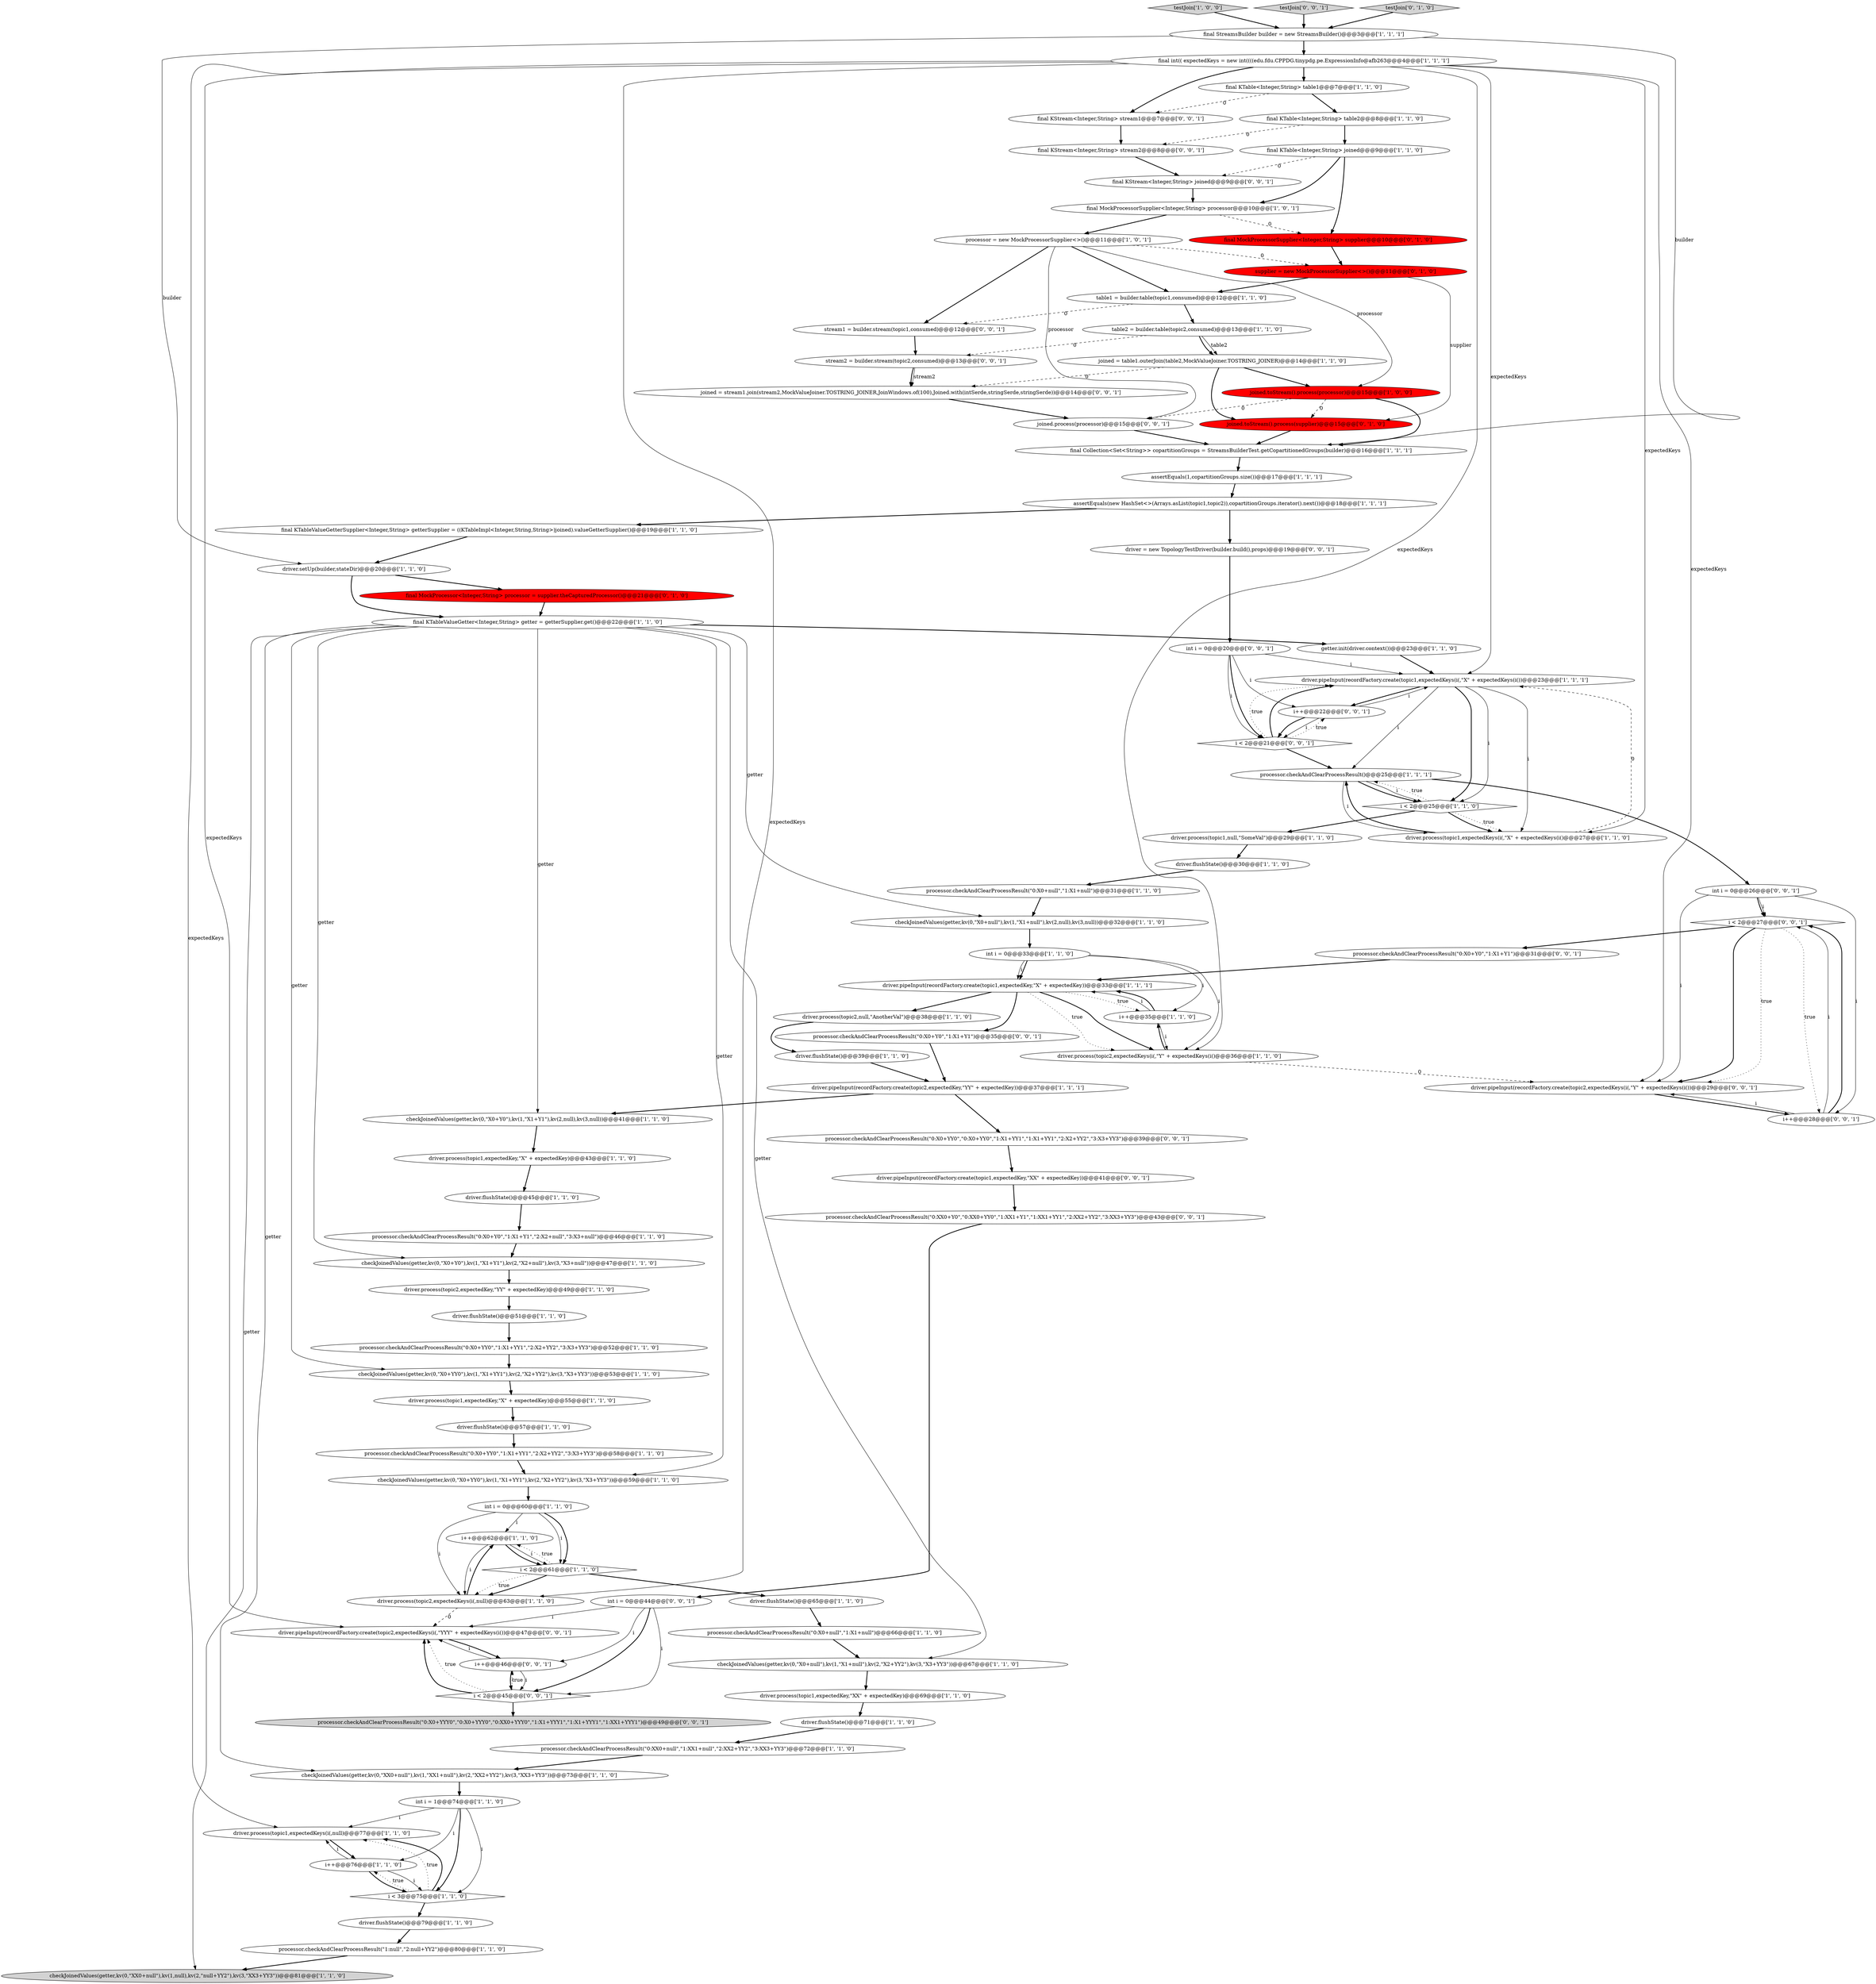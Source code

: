 digraph {
85 [style = filled, label = "i < 2@@@27@@@['0', '0', '1']", fillcolor = white, shape = diamond image = "AAA0AAABBB3BBB"];
57 [style = filled, label = "driver.flushState()@@@71@@@['1', '1', '0']", fillcolor = white, shape = ellipse image = "AAA0AAABBB1BBB"];
46 [style = filled, label = "driver.process(topic1,expectedKey,\"XX\" + expectedKey)@@@69@@@['1', '1', '0']", fillcolor = white, shape = ellipse image = "AAA0AAABBB1BBB"];
92 [style = filled, label = "stream1 = builder.stream(topic1,consumed)@@@12@@@['0', '0', '1']", fillcolor = white, shape = ellipse image = "AAA0AAABBB3BBB"];
64 [style = filled, label = "table1 = builder.table(topic1,consumed)@@@12@@@['1', '1', '0']", fillcolor = white, shape = ellipse image = "AAA0AAABBB1BBB"];
54 [style = filled, label = "driver.flushState()@@@45@@@['1', '1', '0']", fillcolor = white, shape = ellipse image = "AAA0AAABBB1BBB"];
91 [style = filled, label = "processor.checkAndClearProcessResult(\"0:X0+Y0\",\"1:X1+Y1\")@@@31@@@['0', '0', '1']", fillcolor = white, shape = ellipse image = "AAA0AAABBB3BBB"];
21 [style = filled, label = "driver.flushState()@@@79@@@['1', '1', '0']", fillcolor = white, shape = ellipse image = "AAA0AAABBB1BBB"];
0 [style = filled, label = "driver.setUp(builder,stateDir)@@@20@@@['1', '1', '0']", fillcolor = white, shape = ellipse image = "AAA0AAABBB1BBB"];
39 [style = filled, label = "checkJoinedValues(getter,kv(0,\"X0+YY0\"),kv(1,\"X1+YY1\"),kv(2,\"X2+YY2\"),kv(3,\"X3+YY3\"))@@@53@@@['1', '1', '0']", fillcolor = white, shape = ellipse image = "AAA0AAABBB1BBB"];
41 [style = filled, label = "testJoin['1', '0', '0']", fillcolor = lightgray, shape = diamond image = "AAA0AAABBB1BBB"];
87 [style = filled, label = "i++@@@22@@@['0', '0', '1']", fillcolor = white, shape = ellipse image = "AAA0AAABBB3BBB"];
84 [style = filled, label = "i++@@@46@@@['0', '0', '1']", fillcolor = white, shape = ellipse image = "AAA0AAABBB3BBB"];
63 [style = filled, label = "processor.checkAndClearProcessResult(\"0:X0+Y0\",\"1:X1+Y1\",\"2:X2+null\",\"3:X3+null\")@@@46@@@['1', '1', '0']", fillcolor = white, shape = ellipse image = "AAA0AAABBB1BBB"];
47 [style = filled, label = "int i = 1@@@74@@@['1', '1', '0']", fillcolor = white, shape = ellipse image = "AAA0AAABBB1BBB"];
72 [style = filled, label = "joined = stream1.join(stream2,MockValueJoiner.TOSTRING_JOINER,JoinWindows.of(100),Joined.with(intSerde,stringSerde,stringSerde))@@@14@@@['0', '0', '1']", fillcolor = white, shape = ellipse image = "AAA0AAABBB3BBB"];
79 [style = filled, label = "processor.checkAndClearProcessResult(\"0:XX0+Y0\",\"0:XX0+YY0\",\"1:XX1+Y1\",\"1:XX1+YY1\",\"2:XX2+YY2\",\"3:XX3+YY3\")@@@43@@@['0', '0', '1']", fillcolor = white, shape = ellipse image = "AAA0AAABBB3BBB"];
61 [style = filled, label = "processor.checkAndClearProcessResult(\"0:X0+null\",\"1:X1+null\")@@@31@@@['1', '1', '0']", fillcolor = white, shape = ellipse image = "AAA0AAABBB1BBB"];
88 [style = filled, label = "final KStream<Integer,String> stream2@@@8@@@['0', '0', '1']", fillcolor = white, shape = ellipse image = "AAA0AAABBB3BBB"];
27 [style = filled, label = "driver.process(topic2,null,\"AnotherVal\")@@@38@@@['1', '1', '0']", fillcolor = white, shape = ellipse image = "AAA0AAABBB1BBB"];
90 [style = filled, label = "driver.pipeInput(recordFactory.create(topic1,expectedKey,\"XX\" + expectedKey))@@@41@@@['0', '0', '1']", fillcolor = white, shape = ellipse image = "AAA0AAABBB3BBB"];
13 [style = filled, label = "driver.process(topic1,expectedKey,\"X\" + expectedKey)@@@43@@@['1', '1', '0']", fillcolor = white, shape = ellipse image = "AAA0AAABBB1BBB"];
44 [style = filled, label = "driver.process(topic1,expectedKeys(i(,\"X\" + expectedKeys(i()@@@27@@@['1', '1', '0']", fillcolor = white, shape = ellipse image = "AAA0AAABBB1BBB"];
93 [style = filled, label = "processor.checkAndClearProcessResult(\"0:X0+Y0\",\"1:X1+Y1\")@@@35@@@['0', '0', '1']", fillcolor = white, shape = ellipse image = "AAA0AAABBB3BBB"];
76 [style = filled, label = "int i = 0@@@20@@@['0', '0', '1']", fillcolor = white, shape = ellipse image = "AAA0AAABBB3BBB"];
3 [style = filled, label = "driver.process(topic1,expectedKey,\"X\" + expectedKey)@@@55@@@['1', '1', '0']", fillcolor = white, shape = ellipse image = "AAA0AAABBB1BBB"];
58 [style = filled, label = "int i = 0@@@33@@@['1', '1', '0']", fillcolor = white, shape = ellipse image = "AAA0AAABBB1BBB"];
49 [style = filled, label = "driver.flushState()@@@65@@@['1', '1', '0']", fillcolor = white, shape = ellipse image = "AAA0AAABBB1BBB"];
7 [style = filled, label = "final KTable<Integer,String> joined@@@9@@@['1', '1', '0']", fillcolor = white, shape = ellipse image = "AAA0AAABBB1BBB"];
73 [style = filled, label = "i < 2@@@45@@@['0', '0', '1']", fillcolor = white, shape = diamond image = "AAA0AAABBB3BBB"];
17 [style = filled, label = "processor.checkAndClearProcessResult(\"0:X0+YY0\",\"1:X1+YY1\",\"2:X2+YY2\",\"3:X3+YY3\")@@@58@@@['1', '1', '0']", fillcolor = white, shape = ellipse image = "AAA0AAABBB1BBB"];
81 [style = filled, label = "i < 2@@@21@@@['0', '0', '1']", fillcolor = white, shape = diamond image = "AAA0AAABBB3BBB"];
14 [style = filled, label = "processor.checkAndClearProcessResult(\"0:X0+YY0\",\"1:X1+YY1\",\"2:X2+YY2\",\"3:X3+YY3\")@@@52@@@['1', '1', '0']", fillcolor = white, shape = ellipse image = "AAA0AAABBB1BBB"];
29 [style = filled, label = "getter.init(driver.context())@@@23@@@['1', '1', '0']", fillcolor = white, shape = ellipse image = "AAA0AAABBB1BBB"];
31 [style = filled, label = "checkJoinedValues(getter,kv(0,\"X0+Y0\"),kv(1,\"X1+Y1\"),kv(2,null),kv(3,null))@@@41@@@['1', '1', '0']", fillcolor = white, shape = ellipse image = "AAA0AAABBB1BBB"];
33 [style = filled, label = "int i = 0@@@60@@@['1', '1', '0']", fillcolor = white, shape = ellipse image = "AAA0AAABBB1BBB"];
40 [style = filled, label = "i < 2@@@25@@@['1', '1', '0']", fillcolor = white, shape = diamond image = "AAA0AAABBB1BBB"];
78 [style = filled, label = "testJoin['0', '0', '1']", fillcolor = lightgray, shape = diamond image = "AAA0AAABBB3BBB"];
4 [style = filled, label = "checkJoinedValues(getter,kv(0,\"XX0+null\"),kv(1,\"XX1+null\"),kv(2,\"XX2+YY2\"),kv(3,\"XX3+YY3\"))@@@73@@@['1', '1', '0']", fillcolor = white, shape = ellipse image = "AAA0AAABBB1BBB"];
50 [style = filled, label = "driver.process(topic2,expectedKey,\"YY\" + expectedKey)@@@49@@@['1', '1', '0']", fillcolor = white, shape = ellipse image = "AAA0AAABBB1BBB"];
36 [style = filled, label = "final KTable<Integer,String> table1@@@7@@@['1', '1', '0']", fillcolor = white, shape = ellipse image = "AAA0AAABBB1BBB"];
71 [style = filled, label = "driver.pipeInput(recordFactory.create(topic2,expectedKeys(i(,\"Y\" + expectedKeys(i())@@@29@@@['0', '0', '1']", fillcolor = white, shape = ellipse image = "AAA0AAABBB3BBB"];
56 [style = filled, label = "driver.process(topic1,expectedKeys(i(,null)@@@77@@@['1', '1', '0']", fillcolor = white, shape = ellipse image = "AAA0AAABBB1BBB"];
94 [style = filled, label = "joined.process(processor)@@@15@@@['0', '0', '1']", fillcolor = white, shape = ellipse image = "AAA0AAABBB3BBB"];
45 [style = filled, label = "final KTableValueGetter<Integer,String> getter = getterSupplier.get()@@@22@@@['1', '1', '0']", fillcolor = white, shape = ellipse image = "AAA0AAABBB1BBB"];
60 [style = filled, label = "assertEquals(new HashSet<>(Arrays.asList(topic1,topic2)),copartitionGroups.iterator().next())@@@18@@@['1', '1', '1']", fillcolor = white, shape = ellipse image = "AAA0AAABBB1BBB"];
77 [style = filled, label = "processor.checkAndClearProcessResult(\"0:X0+YY0\",\"0:X0+YY0\",\"1:X1+YY1\",\"1:X1+YY1\",\"2:X2+YY2\",\"3:X3+YY3\")@@@39@@@['0', '0', '1']", fillcolor = white, shape = ellipse image = "AAA0AAABBB3BBB"];
52 [style = filled, label = "checkJoinedValues(getter,kv(0,\"XX0+null\"),kv(1,null),kv(2,\"null+YY2\"),kv(3,\"XX3+YY3\"))@@@81@@@['1', '1', '0']", fillcolor = lightgray, shape = ellipse image = "AAA0AAABBB1BBB"];
2 [style = filled, label = "processor = new MockProcessorSupplier<>()@@@11@@@['1', '0', '1']", fillcolor = white, shape = ellipse image = "AAA0AAABBB1BBB"];
28 [style = filled, label = "i++@@@62@@@['1', '1', '0']", fillcolor = white, shape = ellipse image = "AAA0AAABBB1BBB"];
20 [style = filled, label = "i < 3@@@75@@@['1', '1', '0']", fillcolor = white, shape = diamond image = "AAA0AAABBB1BBB"];
51 [style = filled, label = "checkJoinedValues(getter,kv(0,\"X0+null\"),kv(1,\"X1+null\"),kv(2,\"X2+YY2\"),kv(3,\"X3+YY3\"))@@@67@@@['1', '1', '0']", fillcolor = white, shape = ellipse image = "AAA0AAABBB1BBB"];
80 [style = filled, label = "processor.checkAndClearProcessResult(\"0:X0+YYY0\",\"0:X0+YYY0\",\"0:XX0+YYY0\",\"1:X1+YYY1\",\"1:X1+YYY1\",\"1:XX1+YYY1\")@@@49@@@['0', '0', '1']", fillcolor = lightgray, shape = ellipse image = "AAA0AAABBB3BBB"];
32 [style = filled, label = "i++@@@76@@@['1', '1', '0']", fillcolor = white, shape = ellipse image = "AAA0AAABBB1BBB"];
86 [style = filled, label = "stream2 = builder.stream(topic2,consumed)@@@13@@@['0', '0', '1']", fillcolor = white, shape = ellipse image = "AAA0AAABBB3BBB"];
43 [style = filled, label = "final KTableValueGetterSupplier<Integer,String> getterSupplier = ((KTableImpl<Integer,String,String>)joined).valueGetterSupplier()@@@19@@@['1', '1', '0']", fillcolor = white, shape = ellipse image = "AAA0AAABBB1BBB"];
5 [style = filled, label = "driver.pipeInput(recordFactory.create(topic1,expectedKey,\"X\" + expectedKey))@@@33@@@['1', '1', '1']", fillcolor = white, shape = ellipse image = "AAA0AAABBB1BBB"];
59 [style = filled, label = "processor.checkAndClearProcessResult(\"1:null\",\"2:null+YY2\")@@@80@@@['1', '1', '0']", fillcolor = white, shape = ellipse image = "AAA0AAABBB1BBB"];
38 [style = filled, label = "i < 2@@@61@@@['1', '1', '0']", fillcolor = white, shape = diamond image = "AAA0AAABBB1BBB"];
68 [style = filled, label = "testJoin['0', '1', '0']", fillcolor = lightgray, shape = diamond image = "AAA0AAABBB2BBB"];
82 [style = filled, label = "int i = 0@@@44@@@['0', '0', '1']", fillcolor = white, shape = ellipse image = "AAA0AAABBB3BBB"];
37 [style = filled, label = "assertEquals(1,copartitionGroups.size())@@@17@@@['1', '1', '1']", fillcolor = white, shape = ellipse image = "AAA0AAABBB1BBB"];
53 [style = filled, label = "processor.checkAndClearProcessResult(\"0:X0+null\",\"1:X1+null\")@@@66@@@['1', '1', '0']", fillcolor = white, shape = ellipse image = "AAA0AAABBB1BBB"];
66 [style = filled, label = "final MockProcessor<Integer,String> processor = supplier.theCapturedProcessor()@@@21@@@['0', '1', '0']", fillcolor = red, shape = ellipse image = "AAA1AAABBB2BBB"];
30 [style = filled, label = "driver.flushState()@@@51@@@['1', '1', '0']", fillcolor = white, shape = ellipse image = "AAA0AAABBB1BBB"];
55 [style = filled, label = "processor.checkAndClearProcessResult(\"0:XX0+null\",\"1:XX1+null\",\"2:XX2+YY2\",\"3:XX3+YY3\")@@@72@@@['1', '1', '0']", fillcolor = white, shape = ellipse image = "AAA0AAABBB1BBB"];
35 [style = filled, label = "checkJoinedValues(getter,kv(0,\"X0+null\"),kv(1,\"X1+null\"),kv(2,null),kv(3,null))@@@32@@@['1', '1', '0']", fillcolor = white, shape = ellipse image = "AAA0AAABBB1BBB"];
9 [style = filled, label = "final StreamsBuilder builder = new StreamsBuilder()@@@3@@@['1', '1', '1']", fillcolor = white, shape = ellipse image = "AAA0AAABBB1BBB"];
69 [style = filled, label = "supplier = new MockProcessorSupplier<>()@@@11@@@['0', '1', '0']", fillcolor = red, shape = ellipse image = "AAA1AAABBB2BBB"];
10 [style = filled, label = "final Collection<Set<String>> copartitionGroups = StreamsBuilderTest.getCopartitionedGroups(builder)@@@16@@@['1', '1', '1']", fillcolor = white, shape = ellipse image = "AAA0AAABBB1BBB"];
62 [style = filled, label = "table2 = builder.table(topic2,consumed)@@@13@@@['1', '1', '0']", fillcolor = white, shape = ellipse image = "AAA0AAABBB1BBB"];
22 [style = filled, label = "joined = table1.outerJoin(table2,MockValueJoiner.TOSTRING_JOINER)@@@14@@@['1', '1', '0']", fillcolor = white, shape = ellipse image = "AAA0AAABBB1BBB"];
24 [style = filled, label = "final MockProcessorSupplier<Integer,String> processor@@@10@@@['1', '0', '1']", fillcolor = white, shape = ellipse image = "AAA0AAABBB1BBB"];
70 [style = filled, label = "driver = new TopologyTestDriver(builder.build(),props)@@@19@@@['0', '0', '1']", fillcolor = white, shape = ellipse image = "AAA0AAABBB3BBB"];
18 [style = filled, label = "driver.flushState()@@@57@@@['1', '1', '0']", fillcolor = white, shape = ellipse image = "AAA0AAABBB1BBB"];
6 [style = filled, label = "final KTable<Integer,String> table2@@@8@@@['1', '1', '0']", fillcolor = white, shape = ellipse image = "AAA0AAABBB1BBB"];
23 [style = filled, label = "driver.pipeInput(recordFactory.create(topic2,expectedKey,\"YY\" + expectedKey))@@@37@@@['1', '1', '1']", fillcolor = white, shape = ellipse image = "AAA0AAABBB1BBB"];
74 [style = filled, label = "int i = 0@@@26@@@['0', '0', '1']", fillcolor = white, shape = ellipse image = "AAA0AAABBB3BBB"];
16 [style = filled, label = "driver.flushState()@@@39@@@['1', '1', '0']", fillcolor = white, shape = ellipse image = "AAA0AAABBB1BBB"];
67 [style = filled, label = "final MockProcessorSupplier<Integer,String> supplier@@@10@@@['0', '1', '0']", fillcolor = red, shape = ellipse image = "AAA1AAABBB2BBB"];
65 [style = filled, label = "joined.toStream().process(supplier)@@@15@@@['0', '1', '0']", fillcolor = red, shape = ellipse image = "AAA1AAABBB2BBB"];
83 [style = filled, label = "final KStream<Integer,String> stream1@@@7@@@['0', '0', '1']", fillcolor = white, shape = ellipse image = "AAA0AAABBB3BBB"];
95 [style = filled, label = "i++@@@28@@@['0', '0', '1']", fillcolor = white, shape = ellipse image = "AAA0AAABBB3BBB"];
1 [style = filled, label = "checkJoinedValues(getter,kv(0,\"X0+YY0\"),kv(1,\"X1+YY1\"),kv(2,\"X2+YY2\"),kv(3,\"X3+YY3\"))@@@59@@@['1', '1', '0']", fillcolor = white, shape = ellipse image = "AAA0AAABBB1BBB"];
42 [style = filled, label = "i++@@@35@@@['1', '1', '0']", fillcolor = white, shape = ellipse image = "AAA0AAABBB1BBB"];
15 [style = filled, label = "driver.process(topic1,null,\"SomeVal\")@@@29@@@['1', '1', '0']", fillcolor = white, shape = ellipse image = "AAA0AAABBB1BBB"];
34 [style = filled, label = "joined.toStream().process(processor)@@@15@@@['1', '0', '0']", fillcolor = red, shape = ellipse image = "AAA1AAABBB1BBB"];
75 [style = filled, label = "final KStream<Integer,String> joined@@@9@@@['0', '0', '1']", fillcolor = white, shape = ellipse image = "AAA0AAABBB3BBB"];
26 [style = filled, label = "driver.process(topic2,expectedKeys(i(,\"Y\" + expectedKeys(i()@@@36@@@['1', '1', '0']", fillcolor = white, shape = ellipse image = "AAA0AAABBB1BBB"];
19 [style = filled, label = "processor.checkAndClearProcessResult()@@@25@@@['1', '1', '1']", fillcolor = white, shape = ellipse image = "AAA0AAABBB1BBB"];
11 [style = filled, label = "final int(( expectedKeys = new int((((edu.fdu.CPPDG.tinypdg.pe.ExpressionInfo@afb263@@@4@@@['1', '1', '1']", fillcolor = white, shape = ellipse image = "AAA0AAABBB1BBB"];
8 [style = filled, label = "driver.flushState()@@@30@@@['1', '1', '0']", fillcolor = white, shape = ellipse image = "AAA0AAABBB1BBB"];
89 [style = filled, label = "driver.pipeInput(recordFactory.create(topic2,expectedKeys(i(,\"YYY\" + expectedKeys(i())@@@47@@@['0', '0', '1']", fillcolor = white, shape = ellipse image = "AAA0AAABBB3BBB"];
48 [style = filled, label = "checkJoinedValues(getter,kv(0,\"X0+Y0\"),kv(1,\"X1+Y1\"),kv(2,\"X2+null\"),kv(3,\"X3+null\"))@@@47@@@['1', '1', '0']", fillcolor = white, shape = ellipse image = "AAA0AAABBB1BBB"];
25 [style = filled, label = "driver.process(topic2,expectedKeys(i(,null)@@@63@@@['1', '1', '0']", fillcolor = white, shape = ellipse image = "AAA0AAABBB1BBB"];
12 [style = filled, label = "driver.pipeInput(recordFactory.create(topic1,expectedKeys(i(,\"X\" + expectedKeys(i())@@@23@@@['1', '1', '1']", fillcolor = white, shape = ellipse image = "AAA0AAABBB1BBB"];
78->9 [style = bold, label=""];
9->11 [style = bold, label=""];
83->88 [style = bold, label=""];
11->89 [style = solid, label="expectedKeys"];
63->48 [style = bold, label=""];
47->56 [style = solid, label="i"];
54->63 [style = bold, label=""];
28->38 [style = bold, label=""];
44->19 [style = bold, label=""];
40->15 [style = bold, label=""];
7->67 [style = bold, label=""];
41->9 [style = bold, label=""];
74->85 [style = bold, label=""];
40->44 [style = dotted, label="true"];
22->65 [style = bold, label=""];
11->36 [style = bold, label=""];
45->31 [style = solid, label="getter"];
23->77 [style = bold, label=""];
3->18 [style = bold, label=""];
67->69 [style = bold, label=""];
20->56 [style = dotted, label="true"];
45->52 [style = solid, label="getter"];
12->40 [style = bold, label=""];
12->40 [style = solid, label="i"];
1->33 [style = bold, label=""];
73->80 [style = bold, label=""];
33->25 [style = solid, label="i"];
0->66 [style = bold, label=""];
94->10 [style = bold, label=""];
37->60 [style = bold, label=""];
38->49 [style = bold, label=""];
85->71 [style = bold, label=""];
84->73 [style = solid, label="i"];
76->81 [style = bold, label=""];
86->72 [style = solid, label="stream2"];
30->14 [style = bold, label=""];
43->0 [style = bold, label=""];
74->95 [style = solid, label="i"];
2->94 [style = solid, label="processor"];
74->71 [style = solid, label="i"];
32->20 [style = bold, label=""];
66->45 [style = bold, label=""];
77->90 [style = bold, label=""];
45->1 [style = solid, label="getter"];
36->6 [style = bold, label=""];
42->5 [style = solid, label="i"];
73->89 [style = bold, label=""];
26->42 [style = bold, label=""];
25->28 [style = bold, label=""];
71->95 [style = bold, label=""];
93->23 [style = bold, label=""];
22->72 [style = dashed, label="0"];
56->32 [style = bold, label=""];
12->19 [style = solid, label="i"];
75->24 [style = bold, label=""];
57->55 [style = bold, label=""];
50->30 [style = bold, label=""];
60->70 [style = bold, label=""];
48->50 [style = bold, label=""];
69->64 [style = bold, label=""];
6->88 [style = dashed, label="0"];
86->72 [style = bold, label=""];
21->59 [style = bold, label=""];
27->16 [style = bold, label=""];
85->91 [style = bold, label=""];
45->29 [style = bold, label=""];
8->61 [style = bold, label=""];
5->93 [style = bold, label=""];
7->24 [style = bold, label=""];
64->92 [style = dashed, label="0"];
82->73 [style = solid, label="i"];
69->65 [style = solid, label="supplier"];
58->42 [style = solid, label="i"];
5->42 [style = dotted, label="true"];
38->28 [style = dotted, label="true"];
2->69 [style = dashed, label="0"];
68->9 [style = bold, label=""];
95->85 [style = solid, label="i"];
62->86 [style = dashed, label="0"];
76->87 [style = solid, label="i"];
38->25 [style = bold, label=""];
5->26 [style = dotted, label="true"];
88->75 [style = bold, label=""];
76->12 [style = solid, label="i"];
91->5 [style = bold, label=""];
45->4 [style = solid, label="getter"];
11->56 [style = solid, label="expectedKeys"];
73->89 [style = dotted, label="true"];
6->7 [style = bold, label=""];
90->79 [style = bold, label=""];
14->39 [style = bold, label=""];
4->47 [style = bold, label=""];
19->74 [style = bold, label=""];
23->31 [style = bold, label=""];
11->71 [style = solid, label="expectedKeys"];
28->38 [style = solid, label="i"];
9->10 [style = solid, label="builder"];
73->84 [style = dotted, label="true"];
62->22 [style = bold, label=""];
17->1 [style = bold, label=""];
82->89 [style = solid, label="i"];
0->45 [style = bold, label=""];
11->26 [style = solid, label="expectedKeys"];
31->13 [style = bold, label=""];
13->54 [style = bold, label=""];
45->51 [style = solid, label="getter"];
2->64 [style = bold, label=""];
5->26 [style = bold, label=""];
87->81 [style = bold, label=""];
42->26 [style = solid, label="i"];
47->20 [style = solid, label="i"];
32->56 [style = solid, label="i"];
84->73 [style = bold, label=""];
38->25 [style = dotted, label="true"];
70->76 [style = bold, label=""];
16->23 [style = bold, label=""];
79->82 [style = bold, label=""];
12->44 [style = solid, label="i"];
2->92 [style = bold, label=""];
95->71 [style = solid, label="i"];
26->71 [style = dashed, label="0"];
87->81 [style = solid, label="i"];
58->26 [style = solid, label="i"];
62->22 [style = solid, label="table2"];
64->62 [style = bold, label=""];
32->20 [style = solid, label="i"];
11->83 [style = bold, label=""];
36->83 [style = dashed, label="0"];
33->28 [style = solid, label="i"];
11->25 [style = solid, label="expectedKeys"];
35->58 [style = bold, label=""];
76->81 [style = solid, label="i"];
34->94 [style = dashed, label="0"];
19->40 [style = bold, label=""];
25->89 [style = dashed, label="0"];
60->43 [style = bold, label=""];
12->87 [style = bold, label=""];
46->57 [style = bold, label=""];
15->8 [style = bold, label=""];
58->5 [style = solid, label="i"];
40->19 [style = dotted, label="true"];
40->44 [style = bold, label=""];
47->32 [style = solid, label="i"];
65->10 [style = bold, label=""];
10->37 [style = bold, label=""];
44->12 [style = dashed, label="0"];
89->84 [style = bold, label=""];
61->35 [style = bold, label=""];
11->44 [style = solid, label="expectedKeys"];
81->87 [style = dotted, label="true"];
24->2 [style = bold, label=""];
53->51 [style = bold, label=""];
20->56 [style = bold, label=""];
45->39 [style = solid, label="getter"];
28->25 [style = solid, label="i"];
87->12 [style = solid, label="i"];
7->75 [style = dashed, label="0"];
81->19 [style = bold, label=""];
74->85 [style = solid, label="i"];
92->86 [style = bold, label=""];
59->52 [style = bold, label=""];
81->12 [style = dotted, label="true"];
18->17 [style = bold, label=""];
2->34 [style = solid, label="processor"];
39->3 [style = bold, label=""];
95->85 [style = bold, label=""];
82->84 [style = solid, label="i"];
34->10 [style = bold, label=""];
19->40 [style = solid, label="i"];
51->46 [style = bold, label=""];
45->48 [style = solid, label="getter"];
49->53 [style = bold, label=""];
20->21 [style = bold, label=""];
45->35 [style = solid, label="getter"];
85->95 [style = dotted, label="true"];
84->89 [style = solid, label="i"];
29->12 [style = bold, label=""];
55->4 [style = bold, label=""];
22->34 [style = bold, label=""];
47->20 [style = bold, label=""];
58->5 [style = bold, label=""];
33->38 [style = solid, label="i"];
11->12 [style = solid, label="expectedKeys"];
85->71 [style = dotted, label="true"];
19->44 [style = solid, label="i"];
33->38 [style = bold, label=""];
5->27 [style = bold, label=""];
42->5 [style = bold, label=""];
9->0 [style = solid, label="builder"];
81->12 [style = bold, label=""];
20->32 [style = dotted, label="true"];
34->65 [style = dashed, label="0"];
72->94 [style = bold, label=""];
24->67 [style = dashed, label="0"];
82->73 [style = bold, label=""];
}
